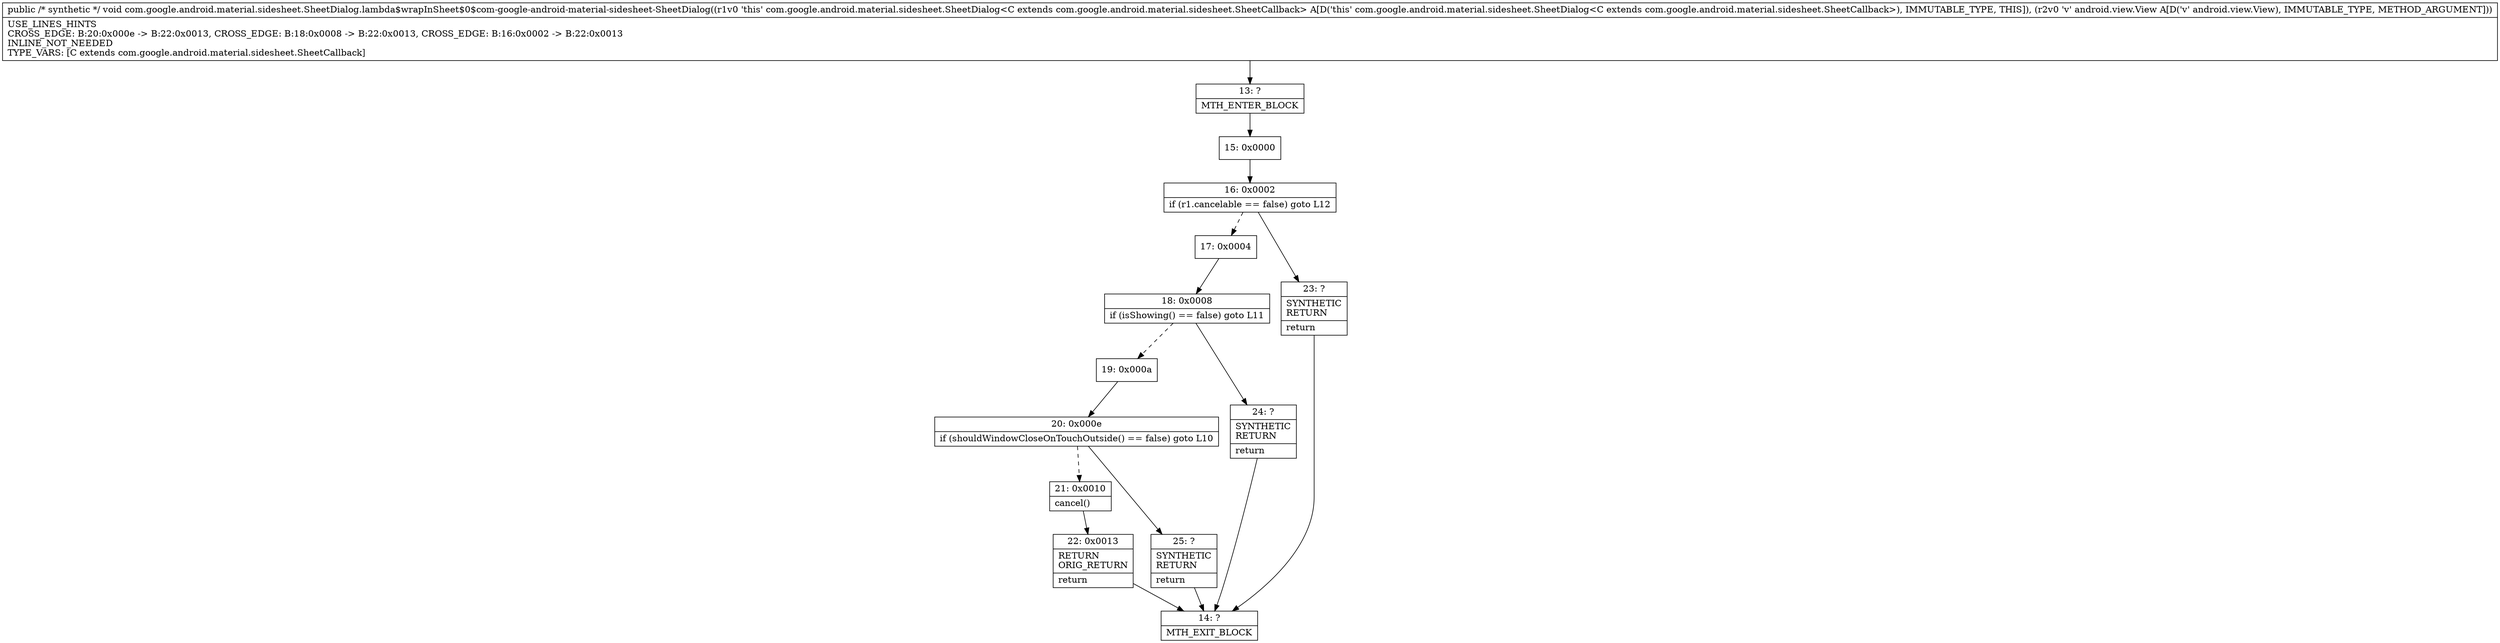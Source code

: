 digraph "CFG forcom.google.android.material.sidesheet.SheetDialog.lambda$wrapInSheet$0$com\-google\-android\-material\-sidesheet\-SheetDialog(Landroid\/view\/View;)V" {
Node_13 [shape=record,label="{13\:\ ?|MTH_ENTER_BLOCK\l}"];
Node_15 [shape=record,label="{15\:\ 0x0000}"];
Node_16 [shape=record,label="{16\:\ 0x0002|if (r1.cancelable == false) goto L12\l}"];
Node_17 [shape=record,label="{17\:\ 0x0004}"];
Node_18 [shape=record,label="{18\:\ 0x0008|if (isShowing() == false) goto L11\l}"];
Node_19 [shape=record,label="{19\:\ 0x000a}"];
Node_20 [shape=record,label="{20\:\ 0x000e|if (shouldWindowCloseOnTouchOutside() == false) goto L10\l}"];
Node_21 [shape=record,label="{21\:\ 0x0010|cancel()\l}"];
Node_22 [shape=record,label="{22\:\ 0x0013|RETURN\lORIG_RETURN\l|return\l}"];
Node_14 [shape=record,label="{14\:\ ?|MTH_EXIT_BLOCK\l}"];
Node_25 [shape=record,label="{25\:\ ?|SYNTHETIC\lRETURN\l|return\l}"];
Node_24 [shape=record,label="{24\:\ ?|SYNTHETIC\lRETURN\l|return\l}"];
Node_23 [shape=record,label="{23\:\ ?|SYNTHETIC\lRETURN\l|return\l}"];
MethodNode[shape=record,label="{public \/* synthetic *\/ void com.google.android.material.sidesheet.SheetDialog.lambda$wrapInSheet$0$com\-google\-android\-material\-sidesheet\-SheetDialog((r1v0 'this' com.google.android.material.sidesheet.SheetDialog\<C extends com.google.android.material.sidesheet.SheetCallback\> A[D('this' com.google.android.material.sidesheet.SheetDialog\<C extends com.google.android.material.sidesheet.SheetCallback\>), IMMUTABLE_TYPE, THIS]), (r2v0 'v' android.view.View A[D('v' android.view.View), IMMUTABLE_TYPE, METHOD_ARGUMENT]))  | USE_LINES_HINTS\lCROSS_EDGE: B:20:0x000e \-\> B:22:0x0013, CROSS_EDGE: B:18:0x0008 \-\> B:22:0x0013, CROSS_EDGE: B:16:0x0002 \-\> B:22:0x0013\lINLINE_NOT_NEEDED\lTYPE_VARS: [C extends com.google.android.material.sidesheet.SheetCallback]\l}"];
MethodNode -> Node_13;Node_13 -> Node_15;
Node_15 -> Node_16;
Node_16 -> Node_17[style=dashed];
Node_16 -> Node_23;
Node_17 -> Node_18;
Node_18 -> Node_19[style=dashed];
Node_18 -> Node_24;
Node_19 -> Node_20;
Node_20 -> Node_21[style=dashed];
Node_20 -> Node_25;
Node_21 -> Node_22;
Node_22 -> Node_14;
Node_25 -> Node_14;
Node_24 -> Node_14;
Node_23 -> Node_14;
}

